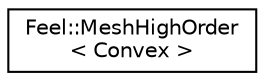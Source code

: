 digraph "Graphical Class Hierarchy"
{
 // LATEX_PDF_SIZE
  edge [fontname="Helvetica",fontsize="10",labelfontname="Helvetica",labelfontsize="10"];
  node [fontname="Helvetica",fontsize="10",shape=record];
  rankdir="LR";
  Node0 [label="Feel::MeshHighOrder\l\< Convex \>",height=0.2,width=0.4,color="black", fillcolor="white", style="filled",URL="$classFeel_1_1MeshHighOrder.html",tooltip=" "];
}
